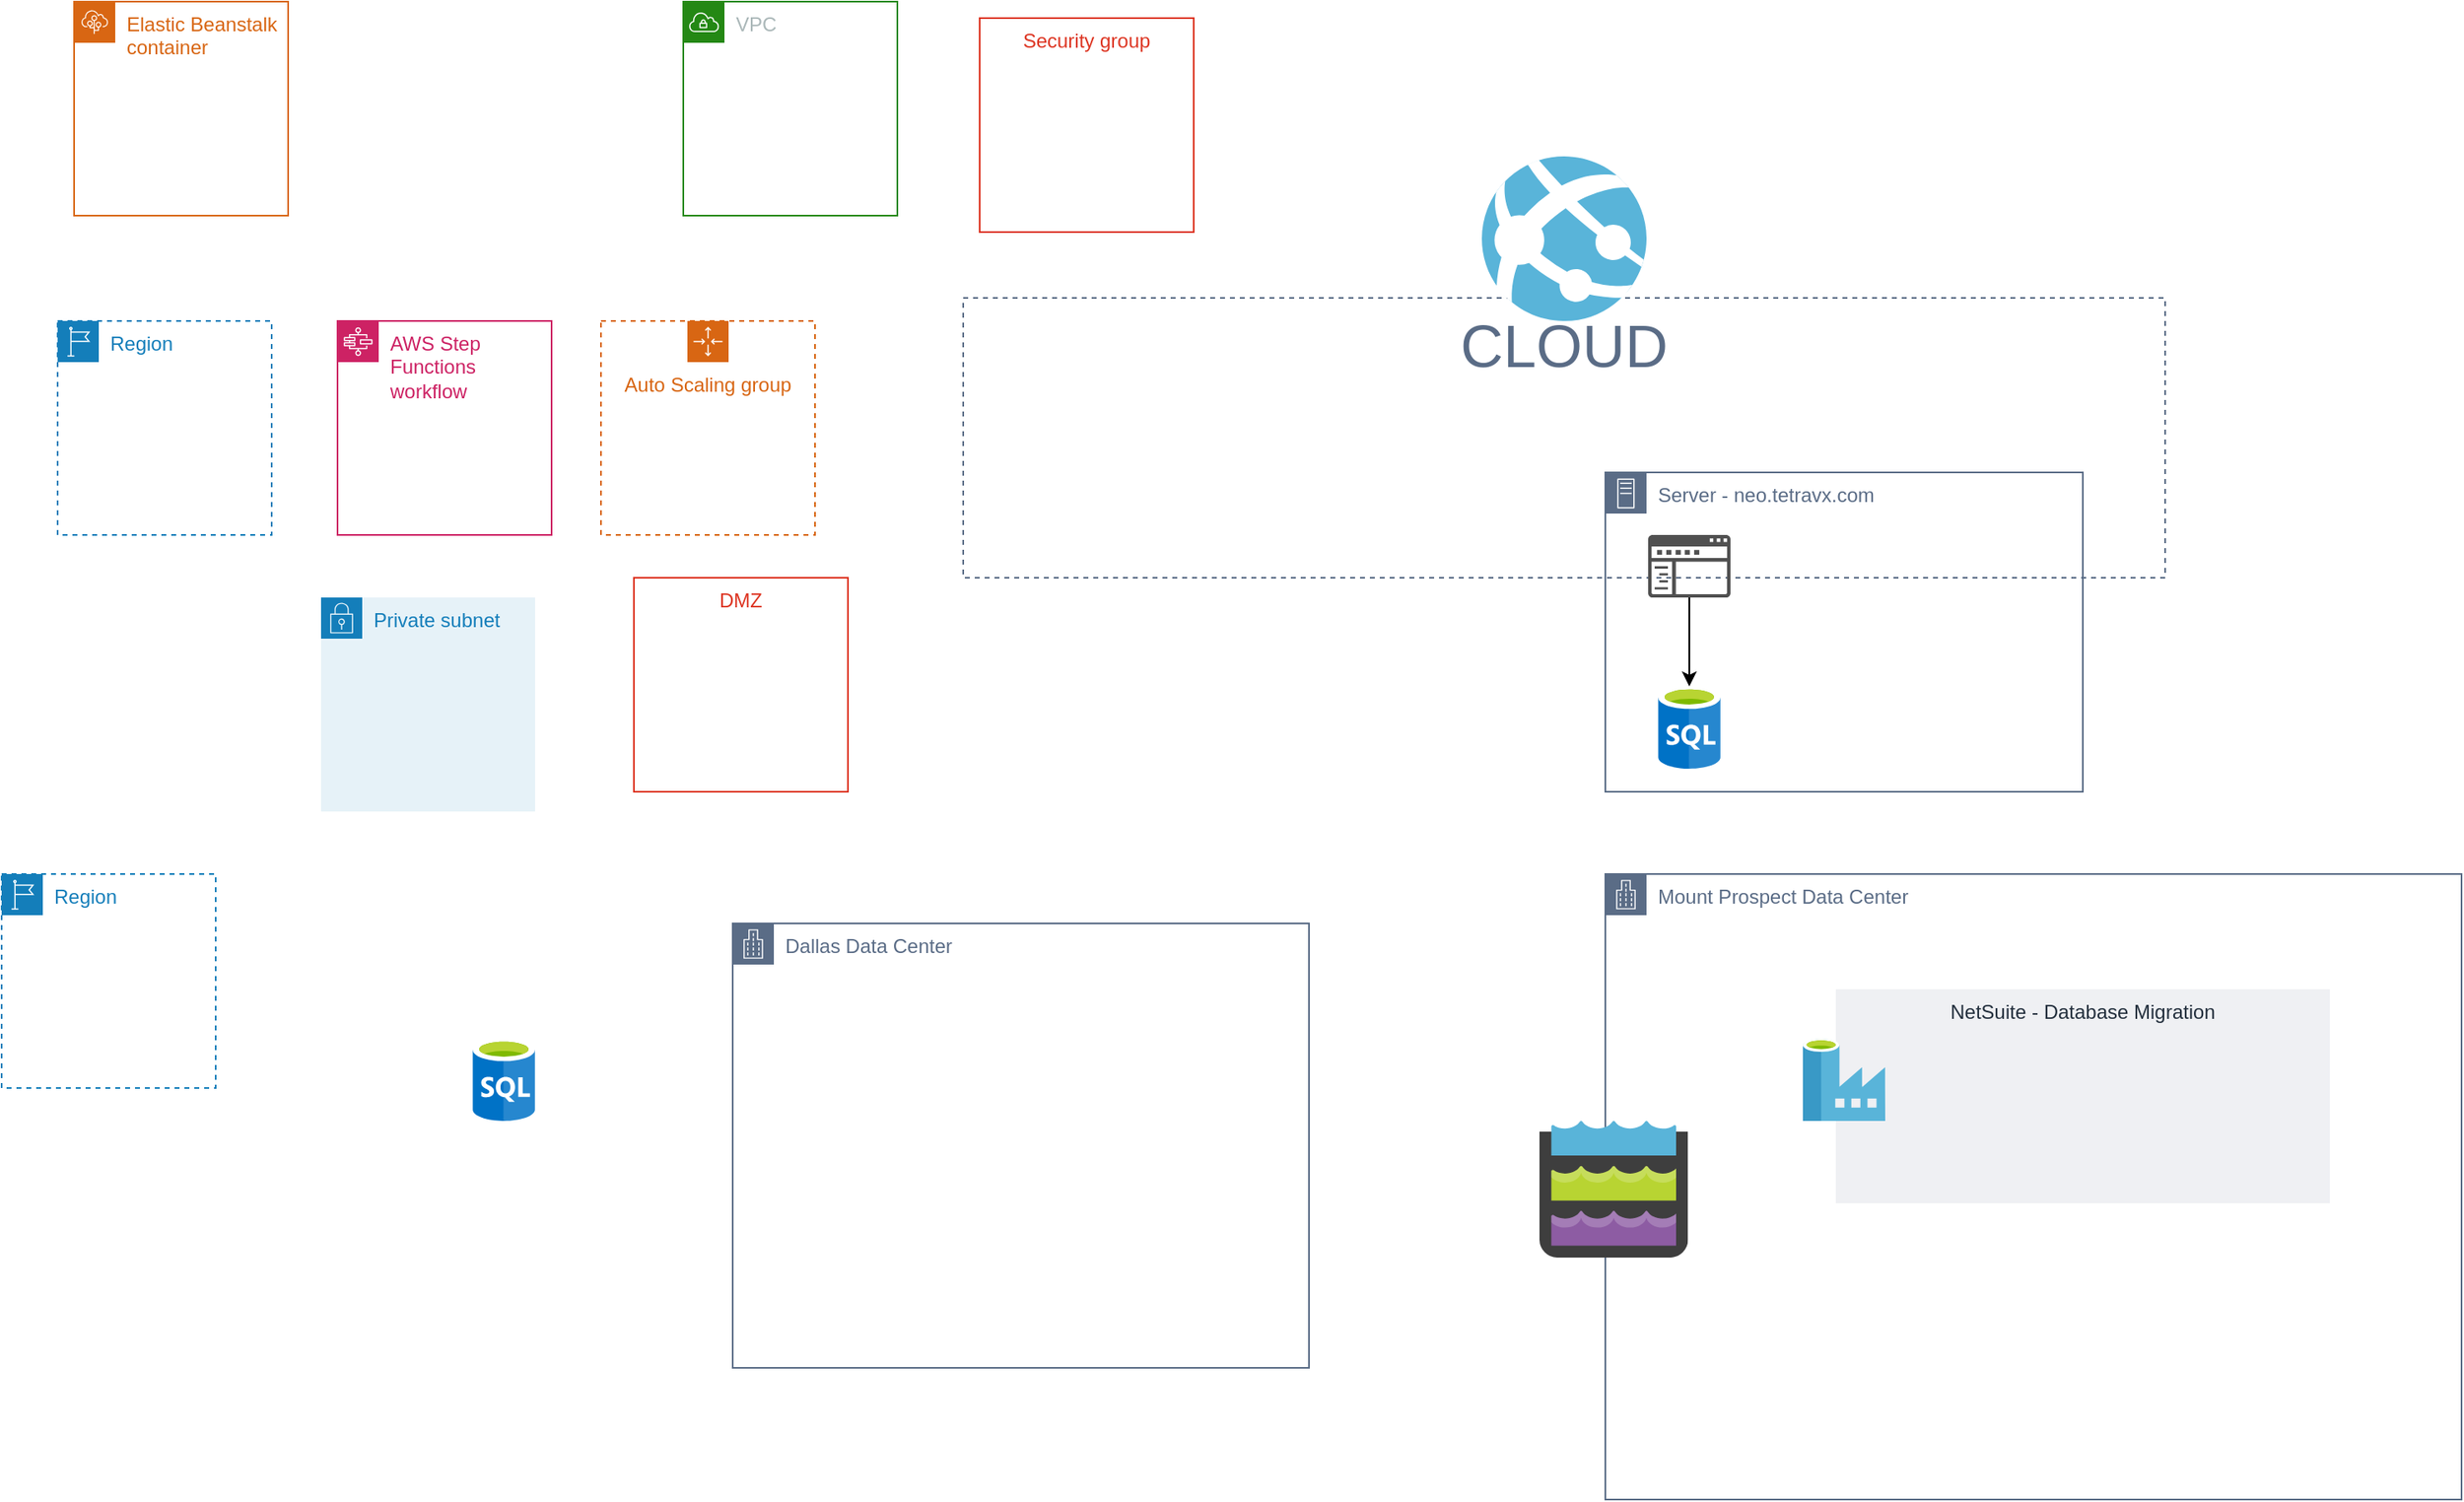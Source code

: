 <mxfile version="14.2.9" type="github">
  <diagram id="Ht1M8jgEwFfnCIfOTk4-" name="Page-1">
    <mxGraphModel dx="2694" dy="2218" grid="1" gridSize="10" guides="1" tooltips="1" connect="1" arrows="1" fold="1" page="1" pageScale="1" pageWidth="1169" pageHeight="827" math="0" shadow="0">
      <root>
        <mxCell id="0" />
        <mxCell id="1" parent="0" />
        <mxCell id="T3txgPMduXQvbs0sSbgT-41" value="NetSuite - Database Migration" style="fillColor=#EFF0F3;strokeColor=none;dashed=0;verticalAlign=top;fontStyle=0;fontColor=#232F3D;" vertex="1" parent="1">
          <mxGeometry x="530" y="-400" width="300" height="130" as="geometry" />
        </mxCell>
        <mxCell id="T3txgPMduXQvbs0sSbgT-28" value="CLOUD" style="fillColor=none;strokeColor=#5A6C86;dashed=1;verticalAlign=top;fontStyle=0;fontColor=#5A6C86;fontSize=36;" vertex="1" parent="1">
          <mxGeometry y="-820" width="730" height="170" as="geometry" />
        </mxCell>
        <mxCell id="T3txgPMduXQvbs0sSbgT-4" value="" style="aspect=fixed;html=1;points=[];align=center;image;fontSize=12;image=img/lib/mscae/App_Services.svg;" vertex="1" parent="1">
          <mxGeometry x="315" y="-906" width="100" height="100" as="geometry" />
        </mxCell>
        <mxCell id="T3txgPMduXQvbs0sSbgT-17" value="" style="edgeStyle=orthogonalEdgeStyle;rounded=0;orthogonalLoop=1;jettySize=auto;html=1;" edge="1" parent="1" source="T3txgPMduXQvbs0sSbgT-15" target="T3txgPMduXQvbs0sSbgT-16">
          <mxGeometry relative="1" as="geometry" />
        </mxCell>
        <mxCell id="T3txgPMduXQvbs0sSbgT-15" value="" style="pointerEvents=1;shadow=0;dashed=0;html=1;strokeColor=none;labelPosition=center;verticalLabelPosition=bottom;verticalAlign=top;align=center;fillColor=#505050;shape=mxgraph.mscae.intune.company_portal" vertex="1" parent="1">
          <mxGeometry x="416" y="-676" width="50" height="38" as="geometry" />
        </mxCell>
        <mxCell id="T3txgPMduXQvbs0sSbgT-16" value="" style="aspect=fixed;html=1;points=[];align=center;image;fontSize=12;image=img/lib/mscae/SQL_Database_generic.svg;" vertex="1" parent="1">
          <mxGeometry x="422" y="-584" width="38" height="50" as="geometry" />
        </mxCell>
        <mxCell id="T3txgPMduXQvbs0sSbgT-19" value="Auto Scaling group" style="points=[[0,0],[0.25,0],[0.5,0],[0.75,0],[1,0],[1,0.25],[1,0.5],[1,0.75],[1,1],[0.75,1],[0.5,1],[0.25,1],[0,1],[0,0.75],[0,0.5],[0,0.25]];outlineConnect=0;gradientColor=none;html=1;whiteSpace=wrap;fontSize=12;fontStyle=0;shape=mxgraph.aws4.groupCenter;grIcon=mxgraph.aws4.group_auto_scaling_group;grStroke=1;strokeColor=#D86613;fillColor=none;verticalAlign=top;align=center;fontColor=#D86613;dashed=1;spacingTop=25;" vertex="1" parent="1">
          <mxGeometry x="-220" y="-806" width="130" height="130" as="geometry" />
        </mxCell>
        <mxCell id="T3txgPMduXQvbs0sSbgT-20" value="Mount Prospect Data Center" style="points=[[0,0],[0.25,0],[0.5,0],[0.75,0],[1,0],[1,0.25],[1,0.5],[1,0.75],[1,1],[0.75,1],[0.5,1],[0.25,1],[0,1],[0,0.75],[0,0.5],[0,0.25]];outlineConnect=0;gradientColor=none;html=1;whiteSpace=wrap;fontSize=12;fontStyle=0;shape=mxgraph.aws4.group;grIcon=mxgraph.aws4.group_corporate_data_center;strokeColor=#5A6C86;fillColor=none;verticalAlign=top;align=left;spacingLeft=30;fontColor=#5A6C86;dashed=0;" vertex="1" parent="1">
          <mxGeometry x="390" y="-470" width="520" height="380" as="geometry" />
        </mxCell>
        <mxCell id="T3txgPMduXQvbs0sSbgT-21" value="AWS Step Functions workflow" style="points=[[0,0],[0.25,0],[0.5,0],[0.75,0],[1,0],[1,0.25],[1,0.5],[1,0.75],[1,1],[0.75,1],[0.5,1],[0.25,1],[0,1],[0,0.75],[0,0.5],[0,0.25]];outlineConnect=0;gradientColor=none;html=1;whiteSpace=wrap;fontSize=12;fontStyle=0;shape=mxgraph.aws4.group;grIcon=mxgraph.aws4.group_aws_step_functions_workflow;strokeColor=#CD2264;fillColor=none;verticalAlign=top;align=left;spacingLeft=30;fontColor=#CD2264;dashed=0;" vertex="1" parent="1">
          <mxGeometry x="-380" y="-806" width="130" height="130" as="geometry" />
        </mxCell>
        <mxCell id="T3txgPMduXQvbs0sSbgT-22" value="Region" style="points=[[0,0],[0.25,0],[0.5,0],[0.75,0],[1,0],[1,0.25],[1,0.5],[1,0.75],[1,1],[0.75,1],[0.5,1],[0.25,1],[0,1],[0,0.75],[0,0.5],[0,0.25]];outlineConnect=0;gradientColor=none;html=1;whiteSpace=wrap;fontSize=12;fontStyle=0;shape=mxgraph.aws4.group;grIcon=mxgraph.aws4.group_region;strokeColor=#147EBA;fillColor=none;verticalAlign=top;align=left;spacingLeft=30;fontColor=#147EBA;dashed=1;" vertex="1" parent="1">
          <mxGeometry x="-550" y="-806" width="130" height="130" as="geometry" />
        </mxCell>
        <mxCell id="T3txgPMduXQvbs0sSbgT-23" value="Security group" style="fillColor=none;strokeColor=#DD3522;verticalAlign=top;fontStyle=0;fontColor=#DD3522;" vertex="1" parent="1">
          <mxGeometry x="10" y="-990" width="130" height="130" as="geometry" />
        </mxCell>
        <mxCell id="T3txgPMduXQvbs0sSbgT-24" value="DMZ" style="fillColor=none;strokeColor=#DD3522;verticalAlign=top;fontStyle=0;fontColor=#DD3522;" vertex="1" parent="1">
          <mxGeometry x="-200" y="-650" width="130" height="130" as="geometry" />
        </mxCell>
        <mxCell id="T3txgPMduXQvbs0sSbgT-25" value="Server - neo.tetravx.com&amp;nbsp;" style="points=[[0,0],[0.25,0],[0.5,0],[0.75,0],[1,0],[1,0.25],[1,0.5],[1,0.75],[1,1],[0.75,1],[0.5,1],[0.25,1],[0,1],[0,0.75],[0,0.5],[0,0.25]];outlineConnect=0;gradientColor=none;html=1;whiteSpace=wrap;fontSize=12;fontStyle=0;shape=mxgraph.aws4.group;grIcon=mxgraph.aws4.group_on_premise;strokeColor=#5A6C86;fillColor=none;verticalAlign=top;align=left;spacingLeft=30;fontColor=#5A6C86;dashed=0;" vertex="1" parent="1">
          <mxGeometry x="390" y="-714" width="290" height="194" as="geometry" />
        </mxCell>
        <mxCell id="T3txgPMduXQvbs0sSbgT-26" value="Private subnet" style="points=[[0,0],[0.25,0],[0.5,0],[0.75,0],[1,0],[1,0.25],[1,0.5],[1,0.75],[1,1],[0.75,1],[0.5,1],[0.25,1],[0,1],[0,0.75],[0,0.5],[0,0.25]];outlineConnect=0;gradientColor=none;html=1;whiteSpace=wrap;fontSize=12;fontStyle=0;shape=mxgraph.aws4.group;grIcon=mxgraph.aws4.group_security_group;grStroke=0;strokeColor=#147EBA;fillColor=#E6F2F8;verticalAlign=top;align=left;spacingLeft=30;fontColor=#147EBA;dashed=0;" vertex="1" parent="1">
          <mxGeometry x="-390" y="-638" width="130" height="130" as="geometry" />
        </mxCell>
        <mxCell id="T3txgPMduXQvbs0sSbgT-27" value="Elastic Beanstalk container" style="points=[[0,0],[0.25,0],[0.5,0],[0.75,0],[1,0],[1,0.25],[1,0.5],[1,0.75],[1,1],[0.75,1],[0.5,1],[0.25,1],[0,1],[0,0.75],[0,0.5],[0,0.25]];outlineConnect=0;gradientColor=none;html=1;whiteSpace=wrap;fontSize=12;fontStyle=0;shape=mxgraph.aws4.group;grIcon=mxgraph.aws4.group_elastic_beanstalk;strokeColor=#D86613;fillColor=none;verticalAlign=top;align=left;spacingLeft=30;fontColor=#D86613;dashed=0;" vertex="1" parent="1">
          <mxGeometry x="-540" y="-1000" width="130" height="130" as="geometry" />
        </mxCell>
        <mxCell id="T3txgPMduXQvbs0sSbgT-29" value="VPC" style="points=[[0,0],[0.25,0],[0.5,0],[0.75,0],[1,0],[1,0.25],[1,0.5],[1,0.75],[1,1],[0.75,1],[0.5,1],[0.25,1],[0,1],[0,0.75],[0,0.5],[0,0.25]];outlineConnect=0;gradientColor=none;html=1;whiteSpace=wrap;fontSize=12;fontStyle=0;shape=mxgraph.aws4.group;grIcon=mxgraph.aws4.group_vpc;strokeColor=#248814;fillColor=none;verticalAlign=top;align=left;spacingLeft=30;fontColor=#AAB7B8;dashed=0;" vertex="1" parent="1">
          <mxGeometry x="-170" y="-1000" width="130" height="130" as="geometry" />
        </mxCell>
        <mxCell id="T3txgPMduXQvbs0sSbgT-32" value="Dallas Data Center" style="points=[[0,0],[0.25,0],[0.5,0],[0.75,0],[1,0],[1,0.25],[1,0.5],[1,0.75],[1,1],[0.75,1],[0.5,1],[0.25,1],[0,1],[0,0.75],[0,0.5],[0,0.25]];outlineConnect=0;gradientColor=none;html=1;whiteSpace=wrap;fontSize=12;fontStyle=0;shape=mxgraph.aws4.group;grIcon=mxgraph.aws4.group_corporate_data_center;strokeColor=#5A6C86;fillColor=none;verticalAlign=top;align=left;spacingLeft=30;fontColor=#5A6C86;dashed=0;" vertex="1" parent="1">
          <mxGeometry x="-140" y="-440" width="350" height="270" as="geometry" />
        </mxCell>
        <mxCell id="T3txgPMduXQvbs0sSbgT-33" value="" style="aspect=fixed;html=1;points=[];align=center;image;fontSize=12;image=img/lib/mscae/SQL_Database_generic.svg;" vertex="1" parent="1">
          <mxGeometry x="-298" y="-370" width="38" height="50" as="geometry" />
        </mxCell>
        <mxCell id="T3txgPMduXQvbs0sSbgT-35" value="" style="aspect=fixed;html=1;points=[];align=center;image;fontSize=12;image=img/lib/mscae/Data_Factory.svg;" vertex="1" parent="1">
          <mxGeometry x="510" y="-370" width="50" height="50" as="geometry" />
        </mxCell>
        <mxCell id="T3txgPMduXQvbs0sSbgT-36" value="" style="aspect=fixed;html=1;points=[];align=center;image;fontSize=12;image=img/lib/mscae/Data_Lake_Storage.svg;" vertex="1" parent="1">
          <mxGeometry x="350" y="-320" width="90.22" height="83" as="geometry" />
        </mxCell>
        <mxCell id="T3txgPMduXQvbs0sSbgT-37" value="Region" style="points=[[0,0],[0.25,0],[0.5,0],[0.75,0],[1,0],[1,0.25],[1,0.5],[1,0.75],[1,1],[0.75,1],[0.5,1],[0.25,1],[0,1],[0,0.75],[0,0.5],[0,0.25]];outlineConnect=0;gradientColor=none;html=1;whiteSpace=wrap;fontSize=12;fontStyle=0;shape=mxgraph.aws4.group;grIcon=mxgraph.aws4.group_region;strokeColor=#147EBA;fillColor=none;verticalAlign=top;align=left;spacingLeft=30;fontColor=#147EBA;dashed=1;" vertex="1" parent="1">
          <mxGeometry x="-584" y="-470" width="130" height="130" as="geometry" />
        </mxCell>
      </root>
    </mxGraphModel>
  </diagram>
</mxfile>
